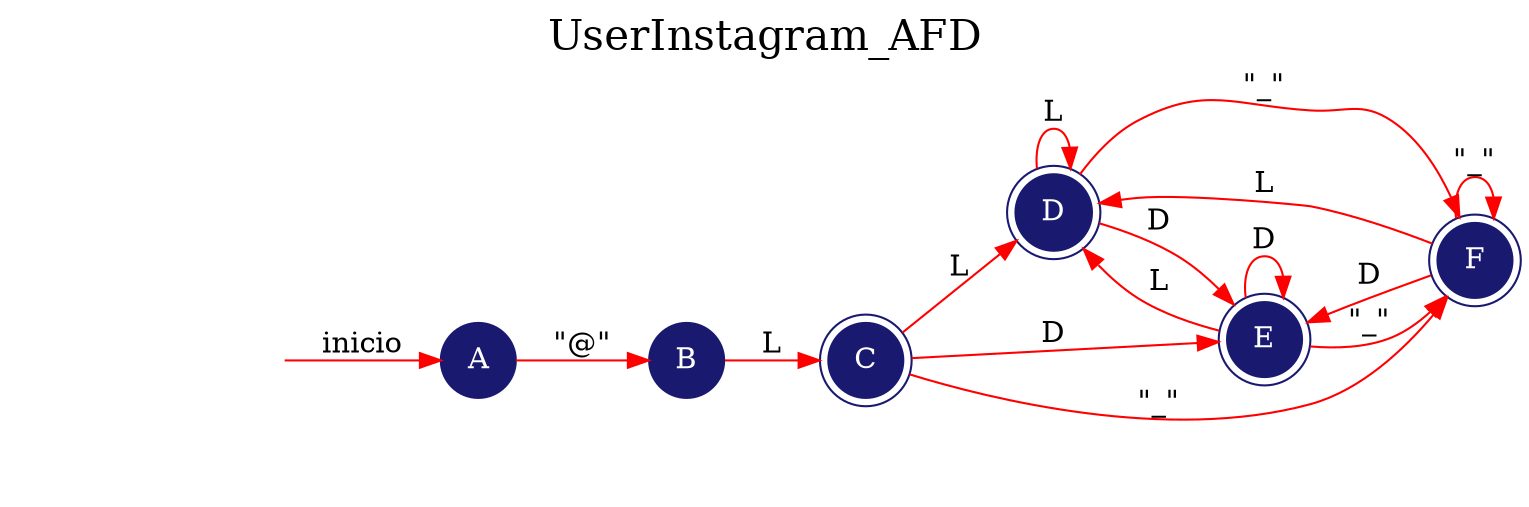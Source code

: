 digraph UserInstagram_AFD {
	rankdir=LR;
	graph [label="UserInstagram_AFD", labelloc=t, fontsize=20]; 
	node [style = filled,color = mediumseagreen];
	node [shape=circle];
	node [color=midnightblue,fontcolor=white];
	edge [color=red];
	secret_node [style=invis];
	secret_node -> A [label="inicio"];

	A->B [label="\"@\""];

	B->C [label="L"];

	C->D [label="L"];

	C->E [label="D"];

	C->F [label="\"_\""];

	D->D [label="L"];

	D->E [label="D"];

	D->F [label="\"_\""];

	E->D [label="L"];

	E->E [label="D"];

	E->F [label="\"_\""];

	F->D [label="L"];

	F->E [label="D"];

	F->F [label="\"_\""];

	C[shape=doublecircle];
	D[shape=doublecircle];
	E[shape=doublecircle];
	F[shape=doublecircle];
 }